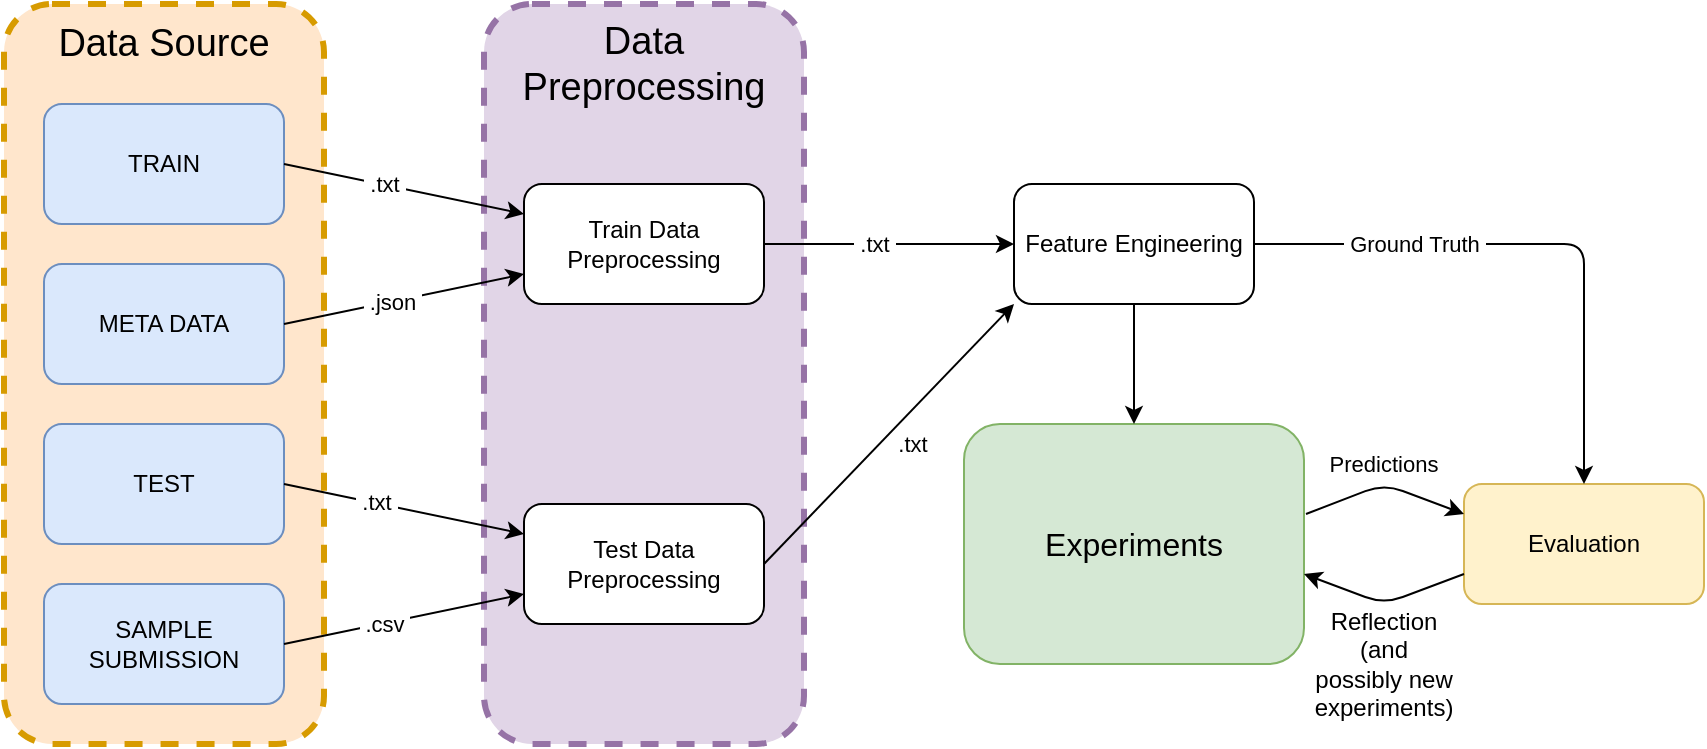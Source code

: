 <mxfile version="14.7.1" type="device"><diagram id="tVCWxlv860_gX5bp-Z5-" name="Page-1"><mxGraphModel dx="1422" dy="794" grid="1" gridSize="10" guides="1" tooltips="1" connect="1" arrows="1" fold="1" page="1" pageScale="1" pageWidth="1169" pageHeight="1654" math="0" shadow="0"><root><mxCell id="0"/><mxCell id="1" parent="0"/><mxCell id="Do4FvJoxKabMsy2vZ06L-4" value="" style="rounded=1;whiteSpace=wrap;html=1;dashed=1;fillColor=#e1d5e7;strokeColor=#9673a6;strokeWidth=3;" parent="1" vertex="1"><mxGeometry x="460" y="220" width="160" height="370" as="geometry"/></mxCell><mxCell id="35YoYFqmzZQlA8h-w_qW-21" value="" style="rounded=1;whiteSpace=wrap;html=1;dashed=1;fillColor=#ffe6cc;strokeColor=#d79b00;strokeWidth=3;" parent="1" vertex="1"><mxGeometry x="220" y="220" width="160" height="370" as="geometry"/></mxCell><mxCell id="35YoYFqmzZQlA8h-w_qW-2" value="&lt;font style=&quot;font-size: 16px&quot;&gt;Experiments&lt;/font&gt;" style="rounded=1;whiteSpace=wrap;html=1;fillColor=#d5e8d4;strokeColor=#82b366;" parent="1" vertex="1"><mxGeometry x="700" y="430" width="170" height="120" as="geometry"/></mxCell><mxCell id="35YoYFqmzZQlA8h-w_qW-3" value="TRAIN" style="rounded=1;whiteSpace=wrap;html=1;fillColor=#dae8fc;strokeColor=#6c8ebf;" parent="1" vertex="1"><mxGeometry x="240" y="270" width="120" height="60" as="geometry"/></mxCell><mxCell id="35YoYFqmzZQlA8h-w_qW-4" value="TEST" style="rounded=1;whiteSpace=wrap;html=1;fillColor=#dae8fc;strokeColor=#6c8ebf;" parent="1" vertex="1"><mxGeometry x="240" y="430" width="120" height="60" as="geometry"/></mxCell><mxCell id="35YoYFqmzZQlA8h-w_qW-5" value="META DATA" style="rounded=1;whiteSpace=wrap;html=1;fillColor=#dae8fc;strokeColor=#6c8ebf;" parent="1" vertex="1"><mxGeometry x="240" y="350" width="120" height="60" as="geometry"/></mxCell><mxCell id="35YoYFqmzZQlA8h-w_qW-6" value="SAMPLE SUBMISSION" style="rounded=1;whiteSpace=wrap;html=1;fillColor=#dae8fc;strokeColor=#6c8ebf;" parent="1" vertex="1"><mxGeometry x="240" y="510" width="120" height="60" as="geometry"/></mxCell><mxCell id="35YoYFqmzZQlA8h-w_qW-8" value="" style="endArrow=classic;html=1;exitX=1;exitY=0.5;exitDx=0;exitDy=0;entryX=0;entryY=0.25;entryDx=0;entryDy=0;" parent="1" source="35YoYFqmzZQlA8h-w_qW-3" target="35YoYFqmzZQlA8h-w_qW-11" edge="1"><mxGeometry width="50" height="50" relative="1" as="geometry"><mxPoint x="530" y="460" as="sourcePoint"/><mxPoint x="420" y="300" as="targetPoint"/></mxGeometry></mxCell><mxCell id="35YoYFqmzZQlA8h-w_qW-27" value="&amp;nbsp;.txt&amp;nbsp;" style="edgeLabel;html=1;align=center;verticalAlign=middle;resizable=0;points=[];" parent="35YoYFqmzZQlA8h-w_qW-8" vertex="1" connectable="0"><mxGeometry x="-0.378" relative="1" as="geometry"><mxPoint x="12.8" y="2.25" as="offset"/></mxGeometry></mxCell><mxCell id="35YoYFqmzZQlA8h-w_qW-11" value="Train Data Preprocessing" style="rounded=1;whiteSpace=wrap;html=1;" parent="1" vertex="1"><mxGeometry x="480" y="310" width="120" height="60" as="geometry"/></mxCell><mxCell id="35YoYFqmzZQlA8h-w_qW-14" value="" style="edgeStyle=orthogonalEdgeStyle;rounded=0;orthogonalLoop=1;jettySize=auto;html=1;" parent="1" source="35YoYFqmzZQlA8h-w_qW-12" target="35YoYFqmzZQlA8h-w_qW-2" edge="1"><mxGeometry relative="1" as="geometry"/></mxCell><mxCell id="35YoYFqmzZQlA8h-w_qW-12" value="Feature Engineering" style="rounded=1;whiteSpace=wrap;html=1;" parent="1" vertex="1"><mxGeometry x="725" y="310" width="120" height="60" as="geometry"/></mxCell><mxCell id="35YoYFqmzZQlA8h-w_qW-13" value="" style="endArrow=classic;html=1;exitX=1;exitY=0.5;exitDx=0;exitDy=0;entryX=0;entryY=0.5;entryDx=0;entryDy=0;" parent="1" source="35YoYFqmzZQlA8h-w_qW-11" target="35YoYFqmzZQlA8h-w_qW-12" edge="1"><mxGeometry width="50" height="50" relative="1" as="geometry"><mxPoint x="560" y="520" as="sourcePoint"/><mxPoint x="610" y="470" as="targetPoint"/></mxGeometry></mxCell><mxCell id="35YoYFqmzZQlA8h-w_qW-26" value="&amp;nbsp;.txt&amp;nbsp;" style="edgeLabel;html=1;align=center;verticalAlign=middle;resizable=0;points=[];" parent="35YoYFqmzZQlA8h-w_qW-13" vertex="1" connectable="0"><mxGeometry x="-0.09" y="2" relative="1" as="geometry"><mxPoint x="-2" y="2" as="offset"/></mxGeometry></mxCell><mxCell id="35YoYFqmzZQlA8h-w_qW-15" value="Test Data Preprocessing" style="rounded=1;whiteSpace=wrap;html=1;" parent="1" vertex="1"><mxGeometry x="480" y="470" width="120" height="60" as="geometry"/></mxCell><mxCell id="35YoYFqmzZQlA8h-w_qW-16" value="" style="endArrow=classic;html=1;exitX=1;exitY=0.5;exitDx=0;exitDy=0;entryX=0;entryY=0.25;entryDx=0;entryDy=0;" parent="1" source="35YoYFqmzZQlA8h-w_qW-4" target="35YoYFqmzZQlA8h-w_qW-15" edge="1"><mxGeometry width="50" height="50" relative="1" as="geometry"><mxPoint x="510" y="520" as="sourcePoint"/><mxPoint x="560" y="470" as="targetPoint"/></mxGeometry></mxCell><mxCell id="Do4FvJoxKabMsy2vZ06L-1" value="&amp;nbsp;.txt&amp;nbsp;" style="edgeLabel;html=1;align=center;verticalAlign=middle;resizable=0;points=[];" parent="35YoYFqmzZQlA8h-w_qW-16" vertex="1" connectable="0"><mxGeometry x="-0.235" y="1" relative="1" as="geometry"><mxPoint as="offset"/></mxGeometry></mxCell><mxCell id="35YoYFqmzZQlA8h-w_qW-18" value="" style="endArrow=classic;html=1;exitX=1;exitY=0.5;exitDx=0;exitDy=0;entryX=0;entryY=0.75;entryDx=0;entryDy=0;" parent="1" source="35YoYFqmzZQlA8h-w_qW-6" target="35YoYFqmzZQlA8h-w_qW-15" edge="1"><mxGeometry width="50" height="50" relative="1" as="geometry"><mxPoint x="510" y="520" as="sourcePoint"/><mxPoint x="560" y="470" as="targetPoint"/></mxGeometry></mxCell><mxCell id="Do4FvJoxKabMsy2vZ06L-2" value="&amp;nbsp;.csv&amp;nbsp;" style="edgeLabel;html=1;align=center;verticalAlign=middle;resizable=0;points=[];" parent="35YoYFqmzZQlA8h-w_qW-18" vertex="1" connectable="0"><mxGeometry x="0.03" y="-1" relative="1" as="geometry"><mxPoint x="-11.88" y="1.87" as="offset"/></mxGeometry></mxCell><mxCell id="35YoYFqmzZQlA8h-w_qW-22" value="&lt;font style=&quot;font-size: 19px&quot;&gt;Data Source&lt;/font&gt;" style="text;html=1;strokeColor=none;fillColor=none;align=center;verticalAlign=middle;whiteSpace=wrap;rounded=0;dashed=1;" parent="1" vertex="1"><mxGeometry x="235" y="230" width="130" height="20" as="geometry"/></mxCell><mxCell id="Do4FvJoxKabMsy2vZ06L-5" value="&lt;font style=&quot;font-size: 19px&quot;&gt;Data Preprocessing&lt;/font&gt;" style="text;html=1;strokeColor=none;fillColor=none;align=center;verticalAlign=middle;whiteSpace=wrap;rounded=0;dashed=1;" parent="1" vertex="1"><mxGeometry x="460" y="240" width="160" height="20" as="geometry"/></mxCell><mxCell id="Do4FvJoxKabMsy2vZ06L-6" value="" style="endArrow=classic;html=1;exitX=1;exitY=0.5;exitDx=0;exitDy=0;entryX=0;entryY=0.75;entryDx=0;entryDy=0;" parent="1" source="35YoYFqmzZQlA8h-w_qW-5" target="35YoYFqmzZQlA8h-w_qW-11" edge="1"><mxGeometry width="50" height="50" relative="1" as="geometry"><mxPoint x="560" y="410" as="sourcePoint"/><mxPoint x="610" y="360" as="targetPoint"/></mxGeometry></mxCell><mxCell id="Do4FvJoxKabMsy2vZ06L-7" value="&amp;nbsp;.json&amp;nbsp;" style="edgeLabel;html=1;align=center;verticalAlign=middle;resizable=0;points=[];" parent="Do4FvJoxKabMsy2vZ06L-6" vertex="1" connectable="0"><mxGeometry x="-0.101" relative="1" as="geometry"><mxPoint as="offset"/></mxGeometry></mxCell><mxCell id="Do4FvJoxKabMsy2vZ06L-10" value="Evaluation" style="rounded=1;whiteSpace=wrap;html=1;fillColor=#fff2cc;strokeColor=#d6b656;" parent="1" vertex="1"><mxGeometry x="950" y="460" width="120" height="60" as="geometry"/></mxCell><mxCell id="Do4FvJoxKabMsy2vZ06L-11" value="" style="endArrow=classic;html=1;entryX=0;entryY=0.25;entryDx=0;entryDy=0;" parent="1" target="Do4FvJoxKabMsy2vZ06L-10" edge="1"><mxGeometry width="50" height="50" relative="1" as="geometry"><mxPoint x="871" y="475" as="sourcePoint"/><mxPoint x="610" y="390" as="targetPoint"/><Array as="points"><mxPoint x="910" y="460"/></Array></mxGeometry></mxCell><mxCell id="Do4FvJoxKabMsy2vZ06L-12" value="" style="endArrow=classic;html=1;exitX=0;exitY=0.75;exitDx=0;exitDy=0;" parent="1" source="Do4FvJoxKabMsy2vZ06L-10" edge="1"><mxGeometry width="50" height="50" relative="1" as="geometry"><mxPoint x="560" y="440" as="sourcePoint"/><mxPoint x="870" y="505" as="targetPoint"/><Array as="points"><mxPoint x="910" y="520"/></Array></mxGeometry></mxCell><mxCell id="Do4FvJoxKabMsy2vZ06L-13" value="" style="endArrow=classic;html=1;exitX=1;exitY=0.5;exitDx=0;exitDy=0;entryX=0.5;entryY=0;entryDx=0;entryDy=0;" parent="1" source="35YoYFqmzZQlA8h-w_qW-12" target="Do4FvJoxKabMsy2vZ06L-10" edge="1"><mxGeometry width="50" height="50" relative="1" as="geometry"><mxPoint x="560" y="440" as="sourcePoint"/><mxPoint x="610" y="390" as="targetPoint"/><Array as="points"><mxPoint x="1010" y="340"/></Array></mxGeometry></mxCell><mxCell id="Do4FvJoxKabMsy2vZ06L-14" value="&amp;nbsp;Ground Truth&amp;nbsp;" style="edgeLabel;html=1;align=center;verticalAlign=middle;resizable=0;points=[];" parent="Do4FvJoxKabMsy2vZ06L-13" vertex="1" connectable="0"><mxGeometry x="-0.442" relative="1" as="geometry"><mxPoint as="offset"/></mxGeometry></mxCell><mxCell id="Do4FvJoxKabMsy2vZ06L-15" value="&lt;font style=&quot;font-size: 11px&quot;&gt;Predictions&lt;/font&gt;" style="text;html=1;strokeColor=none;fillColor=none;align=center;verticalAlign=middle;whiteSpace=wrap;rounded=0;" parent="1" vertex="1"><mxGeometry x="890" y="440" width="40" height="20" as="geometry"/></mxCell><mxCell id="Do4FvJoxKabMsy2vZ06L-16" value="Reflection (and possibly new experiments)" style="text;html=1;strokeColor=none;fillColor=none;align=center;verticalAlign=middle;whiteSpace=wrap;rounded=0;" parent="1" vertex="1"><mxGeometry x="880" y="540" width="60" height="20" as="geometry"/></mxCell><mxCell id="j_kfeKJvROQJAeFhp9F_-1" value="" style="endArrow=classic;html=1;entryX=0;entryY=1;entryDx=0;entryDy=0;exitX=1;exitY=0.5;exitDx=0;exitDy=0;" edge="1" parent="1" source="35YoYFqmzZQlA8h-w_qW-15" target="35YoYFqmzZQlA8h-w_qW-12"><mxGeometry width="50" height="50" relative="1" as="geometry"><mxPoint x="630" y="650" as="sourcePoint"/><mxPoint x="680" y="600" as="targetPoint"/></mxGeometry></mxCell><mxCell id="j_kfeKJvROQJAeFhp9F_-2" value=".txt" style="edgeLabel;html=1;align=center;verticalAlign=middle;resizable=0;points=[];" vertex="1" connectable="0" parent="j_kfeKJvROQJAeFhp9F_-1"><mxGeometry x="0.184" relative="1" as="geometry"><mxPoint y="17" as="offset"/></mxGeometry></mxCell></root></mxGraphModel></diagram></mxfile>